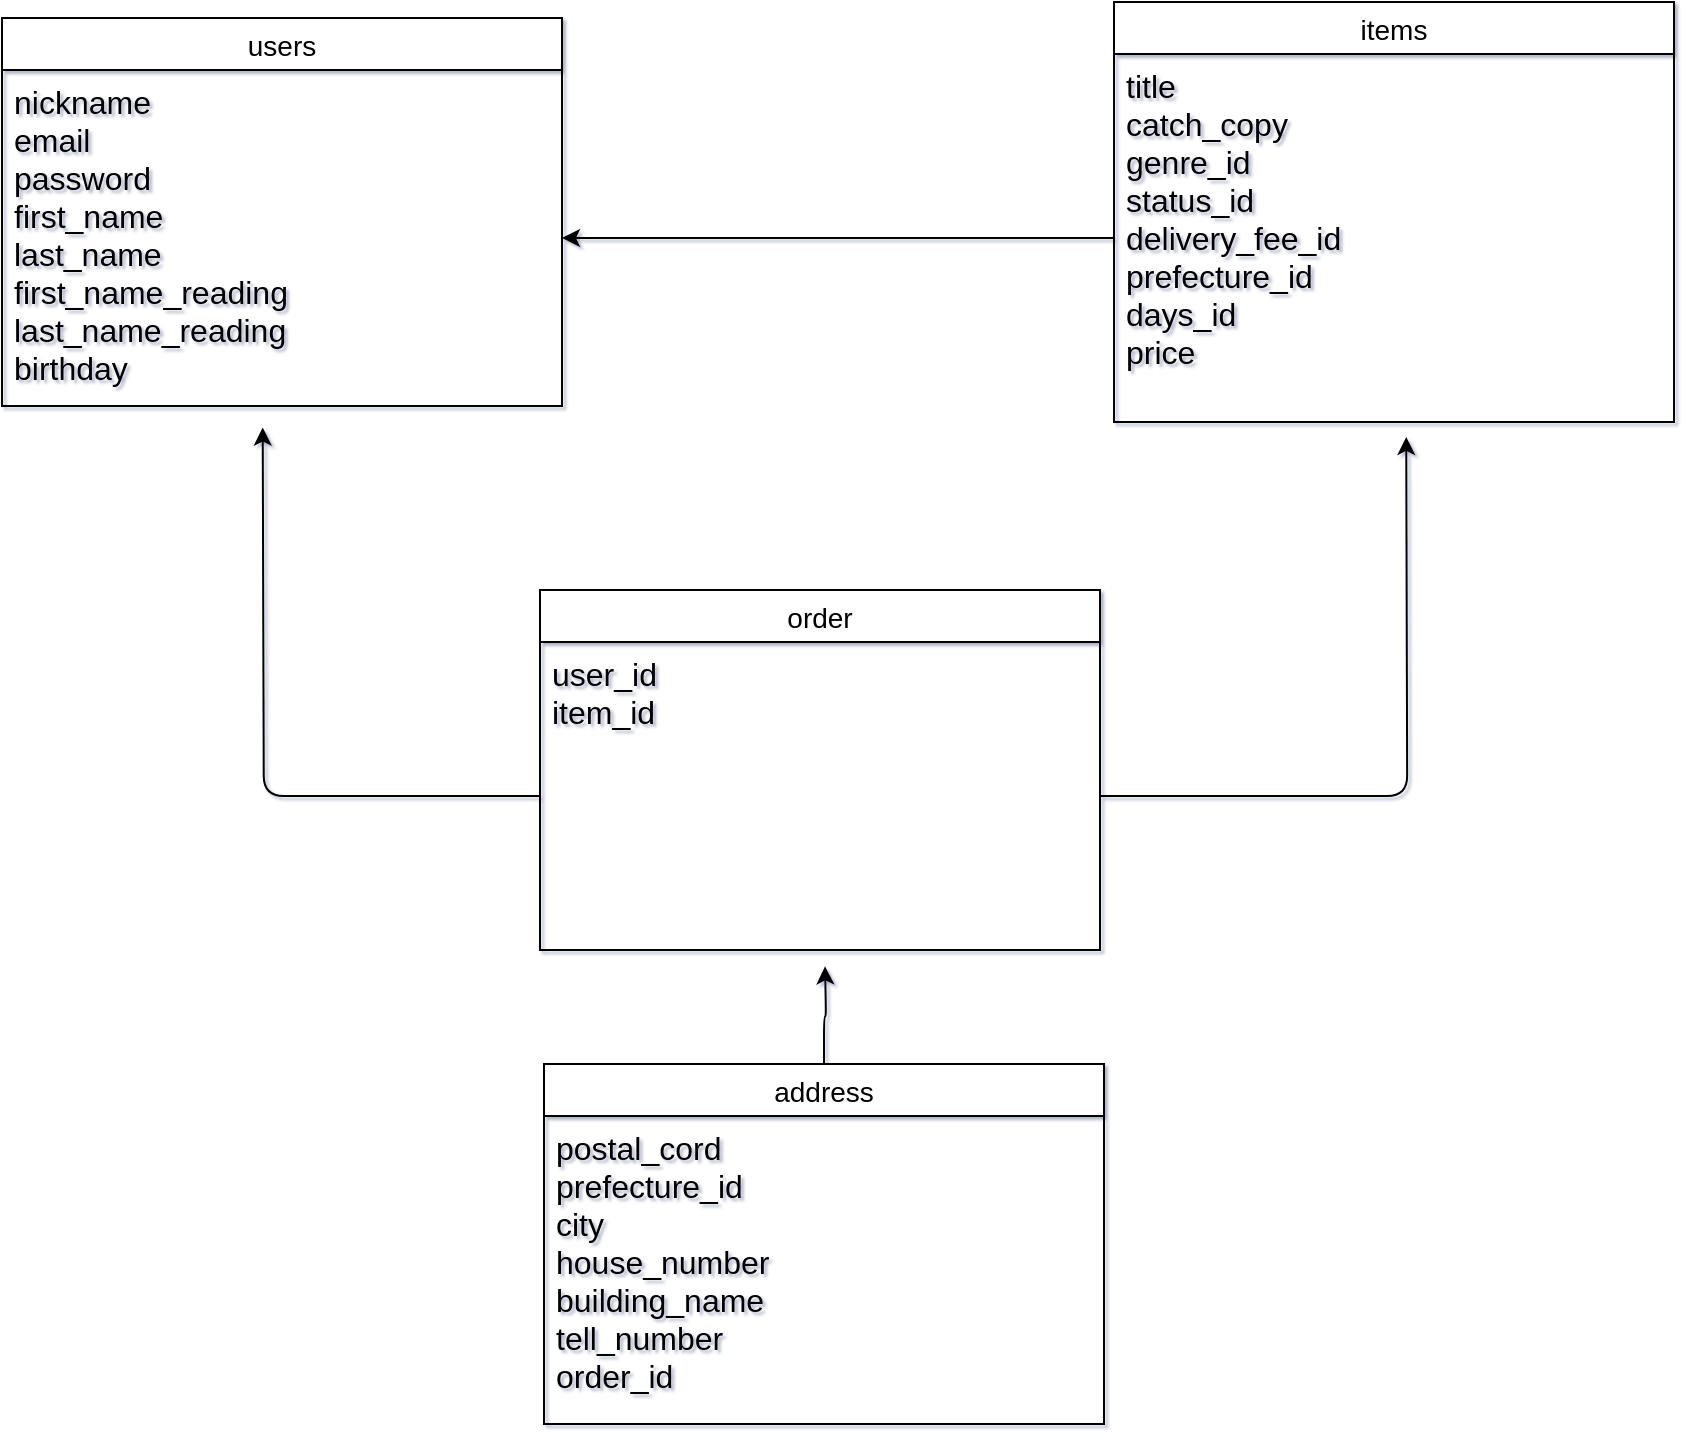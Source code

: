 <mxfile version="13.6.5">
    <diagram id="oxxOGD-38PJepkdVMCxD" name="ページ1">
        <mxGraphModel dx="646" dy="680" grid="0" gridSize="10" guides="1" tooltips="1" connect="1" arrows="1" fold="1" page="1" pageScale="1" pageWidth="1169" pageHeight="827" math="0" shadow="1">
            <root>
                <mxCell id="0"/>
                <mxCell id="1" parent="0"/>
                <mxCell id="71" style="edgeStyle=orthogonalEdgeStyle;curved=0;rounded=1;sketch=0;orthogonalLoop=1;jettySize=auto;html=1;exitX=0;exitY=0.5;exitDx=0;exitDy=0;entryX=1;entryY=0.5;entryDx=0;entryDy=0;" parent="1" source="35" target="19" edge="1">
                    <mxGeometry relative="1" as="geometry"/>
                </mxCell>
                <mxCell id="18" value="users" style="swimlane;fontStyle=0;childLayout=stackLayout;horizontal=1;startSize=26;horizontalStack=0;resizeParent=1;resizeParentMax=0;resizeLast=0;collapsible=1;marginBottom=0;align=center;fontSize=14;" parent="1" vertex="1">
                    <mxGeometry x="176" y="67" width="280" height="194" as="geometry">
                        <mxRectangle x="120" y="60" width="50" height="26" as="alternateBounds"/>
                    </mxGeometry>
                </mxCell>
                <mxCell id="19" value="nickname&#10;email&#10;password&#10;first_name&#10;last_name&#10;first_name_reading&#10;last_name_reading&#10;birthday" style="text;spacingLeft=4;spacingRight=4;overflow=hidden;rotatable=0;points=[[0,0.5],[1,0.5]];portConstraint=eastwest;fontSize=16;" parent="18" vertex="1">
                    <mxGeometry y="26" width="280" height="168" as="geometry"/>
                </mxCell>
                <mxCell id="34" value="items" style="swimlane;fontStyle=0;childLayout=stackLayout;horizontal=1;startSize=26;horizontalStack=0;resizeParent=1;resizeParentMax=0;resizeLast=0;collapsible=1;marginBottom=0;align=center;fontSize=14;" parent="1" vertex="1">
                    <mxGeometry x="732" y="59" width="280" height="210" as="geometry">
                        <mxRectangle x="120" y="60" width="50" height="26" as="alternateBounds"/>
                    </mxGeometry>
                </mxCell>
                <mxCell id="35" value="title&#10;catch_copy&#10;genre_id&#10;status_id&#10;delivery_fee_id&#10;prefecture_id&#10;days_id&#10;price" style="text;spacingLeft=4;spacingRight=4;overflow=hidden;rotatable=0;points=[[0,0.5],[1,0.5]];portConstraint=eastwest;fontSize=16;" parent="34" vertex="1">
                    <mxGeometry y="26" width="280" height="184" as="geometry"/>
                </mxCell>
                <mxCell id="77" style="edgeStyle=orthogonalEdgeStyle;curved=0;rounded=1;sketch=0;orthogonalLoop=1;jettySize=auto;html=1;exitX=0.5;exitY=0;exitDx=0;exitDy=0;" parent="1" source="46" edge="1">
                    <mxGeometry relative="1" as="geometry">
                        <mxPoint x="587.529" y="541.176" as="targetPoint"/>
                    </mxGeometry>
                </mxCell>
                <mxCell id="46" value="address" style="swimlane;fontStyle=0;childLayout=stackLayout;horizontal=1;startSize=26;horizontalStack=0;resizeParent=1;resizeParentMax=0;resizeLast=0;collapsible=1;marginBottom=0;align=center;fontSize=14;" parent="1" vertex="1">
                    <mxGeometry x="447" y="590" width="280" height="180" as="geometry">
                        <mxRectangle x="120" y="60" width="50" height="26" as="alternateBounds"/>
                    </mxGeometry>
                </mxCell>
                <mxCell id="47" value="postal_cord&#10;prefecture_id&#10;city&#10;house_number&#10;building_name&#10;tell_number&#10;order_id&#10;" style="text;spacingLeft=4;spacingRight=4;overflow=hidden;rotatable=0;points=[[0,0.5],[1,0.5]];portConstraint=eastwest;fontSize=16;" parent="46" vertex="1">
                    <mxGeometry y="26" width="280" height="154" as="geometry"/>
                </mxCell>
                <mxCell id="68" value="order" style="swimlane;fontStyle=0;childLayout=stackLayout;horizontal=1;startSize=26;horizontalStack=0;resizeParent=1;resizeParentMax=0;resizeLast=0;collapsible=1;marginBottom=0;align=center;fontSize=14;" parent="1" vertex="1">
                    <mxGeometry x="445" y="353" width="280" height="180" as="geometry">
                        <mxRectangle x="120" y="60" width="50" height="26" as="alternateBounds"/>
                    </mxGeometry>
                </mxCell>
                <mxCell id="69" value="user_id&#10;item_id" style="text;spacingLeft=4;spacingRight=4;overflow=hidden;rotatable=0;points=[[0,0.5],[1,0.5]];portConstraint=eastwest;fontSize=16;" parent="68" vertex="1">
                    <mxGeometry y="26" width="280" height="154" as="geometry"/>
                </mxCell>
                <mxCell id="74" style="edgeStyle=orthogonalEdgeStyle;curved=0;rounded=1;sketch=0;orthogonalLoop=1;jettySize=auto;html=1;exitX=1;exitY=0.5;exitDx=0;exitDy=0;" parent="1" source="69" edge="1">
                    <mxGeometry relative="1" as="geometry">
                        <mxPoint x="878.118" y="276.471" as="targetPoint"/>
                    </mxGeometry>
                </mxCell>
                <mxCell id="75" style="edgeStyle=orthogonalEdgeStyle;curved=0;rounded=1;sketch=0;orthogonalLoop=1;jettySize=auto;html=1;exitX=0;exitY=0.5;exitDx=0;exitDy=0;" parent="1" source="69" edge="1">
                    <mxGeometry relative="1" as="geometry">
                        <mxPoint x="306.353" y="271.765" as="targetPoint"/>
                    </mxGeometry>
                </mxCell>
            </root>
        </mxGraphModel>
    </diagram>
</mxfile>